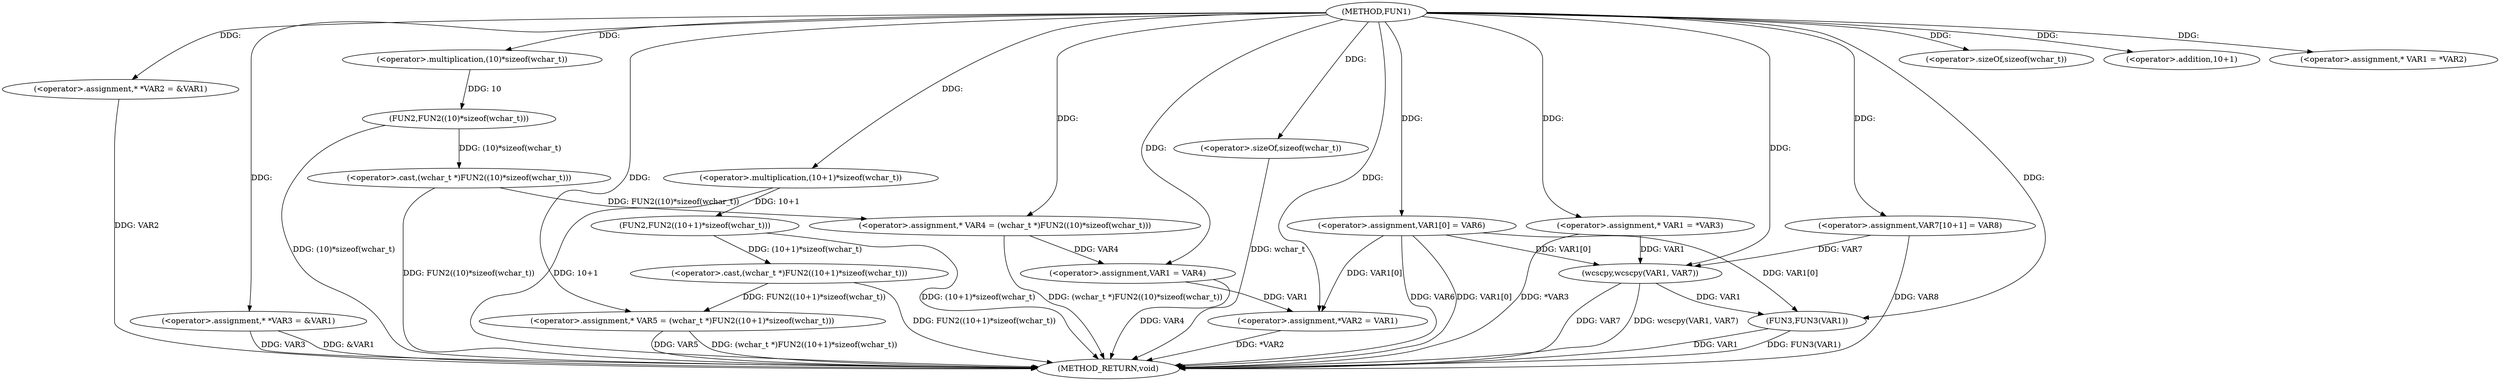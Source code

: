 digraph FUN1 {  
"1000100" [label = "(METHOD,FUN1)" ]
"1000169" [label = "(METHOD_RETURN,void)" ]
"1000104" [label = "(<operator>.assignment,* *VAR2 = &VAR1)" ]
"1000109" [label = "(<operator>.assignment,* *VAR3 = &VAR1)" ]
"1000114" [label = "(<operator>.assignment,* VAR4 = (wchar_t *)FUN2((10)*sizeof(wchar_t)))" ]
"1000116" [label = "(<operator>.cast,(wchar_t *)FUN2((10)*sizeof(wchar_t)))" ]
"1000118" [label = "(FUN2,FUN2((10)*sizeof(wchar_t)))" ]
"1000119" [label = "(<operator>.multiplication,(10)*sizeof(wchar_t))" ]
"1000121" [label = "(<operator>.sizeOf,sizeof(wchar_t))" ]
"1000124" [label = "(<operator>.assignment,* VAR5 = (wchar_t *)FUN2((10+1)*sizeof(wchar_t)))" ]
"1000126" [label = "(<operator>.cast,(wchar_t *)FUN2((10+1)*sizeof(wchar_t)))" ]
"1000128" [label = "(FUN2,FUN2((10+1)*sizeof(wchar_t)))" ]
"1000129" [label = "(<operator>.multiplication,(10+1)*sizeof(wchar_t))" ]
"1000130" [label = "(<operator>.addition,10+1)" ]
"1000133" [label = "(<operator>.sizeOf,sizeof(wchar_t))" ]
"1000137" [label = "(<operator>.assignment,* VAR1 = *VAR2)" ]
"1000141" [label = "(<operator>.assignment,VAR1 = VAR4)" ]
"1000144" [label = "(<operator>.assignment,VAR1[0] = VAR6)" ]
"1000149" [label = "(<operator>.assignment,*VAR2 = VAR1)" ]
"1000155" [label = "(<operator>.assignment,* VAR1 = *VAR3)" ]
"1000161" [label = "(<operator>.assignment,VAR7[10+1] = VAR8)" ]
"1000164" [label = "(wcscpy,wcscpy(VAR1, VAR7))" ]
"1000167" [label = "(FUN3,FUN3(VAR1))" ]
  "1000124" -> "1000169"  [ label = "DDG: VAR5"] 
  "1000155" -> "1000169"  [ label = "DDG: *VAR3"] 
  "1000104" -> "1000169"  [ label = "DDG: VAR2"] 
  "1000164" -> "1000169"  [ label = "DDG: VAR7"] 
  "1000116" -> "1000169"  [ label = "DDG: FUN2((10)*sizeof(wchar_t))"] 
  "1000109" -> "1000169"  [ label = "DDG: VAR3"] 
  "1000149" -> "1000169"  [ label = "DDG: *VAR2"] 
  "1000126" -> "1000169"  [ label = "DDG: FUN2((10+1)*sizeof(wchar_t))"] 
  "1000118" -> "1000169"  [ label = "DDG: (10)*sizeof(wchar_t)"] 
  "1000161" -> "1000169"  [ label = "DDG: VAR8"] 
  "1000167" -> "1000169"  [ label = "DDG: VAR1"] 
  "1000129" -> "1000169"  [ label = "DDG: 10+1"] 
  "1000164" -> "1000169"  [ label = "DDG: wcscpy(VAR1, VAR7)"] 
  "1000124" -> "1000169"  [ label = "DDG: (wchar_t *)FUN2((10+1)*sizeof(wchar_t))"] 
  "1000128" -> "1000169"  [ label = "DDG: (10+1)*sizeof(wchar_t)"] 
  "1000167" -> "1000169"  [ label = "DDG: FUN3(VAR1)"] 
  "1000133" -> "1000169"  [ label = "DDG: wchar_t"] 
  "1000144" -> "1000169"  [ label = "DDG: VAR6"] 
  "1000141" -> "1000169"  [ label = "DDG: VAR4"] 
  "1000144" -> "1000169"  [ label = "DDG: VAR1[0]"] 
  "1000114" -> "1000169"  [ label = "DDG: (wchar_t *)FUN2((10)*sizeof(wchar_t))"] 
  "1000109" -> "1000169"  [ label = "DDG: &VAR1"] 
  "1000100" -> "1000104"  [ label = "DDG: "] 
  "1000100" -> "1000109"  [ label = "DDG: "] 
  "1000116" -> "1000114"  [ label = "DDG: FUN2((10)*sizeof(wchar_t))"] 
  "1000100" -> "1000114"  [ label = "DDG: "] 
  "1000118" -> "1000116"  [ label = "DDG: (10)*sizeof(wchar_t)"] 
  "1000119" -> "1000118"  [ label = "DDG: 10"] 
  "1000100" -> "1000119"  [ label = "DDG: "] 
  "1000100" -> "1000121"  [ label = "DDG: "] 
  "1000126" -> "1000124"  [ label = "DDG: FUN2((10+1)*sizeof(wchar_t))"] 
  "1000100" -> "1000124"  [ label = "DDG: "] 
  "1000128" -> "1000126"  [ label = "DDG: (10+1)*sizeof(wchar_t)"] 
  "1000129" -> "1000128"  [ label = "DDG: 10+1"] 
  "1000100" -> "1000129"  [ label = "DDG: "] 
  "1000100" -> "1000130"  [ label = "DDG: "] 
  "1000100" -> "1000133"  [ label = "DDG: "] 
  "1000100" -> "1000137"  [ label = "DDG: "] 
  "1000114" -> "1000141"  [ label = "DDG: VAR4"] 
  "1000100" -> "1000141"  [ label = "DDG: "] 
  "1000100" -> "1000144"  [ label = "DDG: "] 
  "1000141" -> "1000149"  [ label = "DDG: VAR1"] 
  "1000144" -> "1000149"  [ label = "DDG: VAR1[0]"] 
  "1000100" -> "1000149"  [ label = "DDG: "] 
  "1000100" -> "1000155"  [ label = "DDG: "] 
  "1000100" -> "1000161"  [ label = "DDG: "] 
  "1000144" -> "1000164"  [ label = "DDG: VAR1[0]"] 
  "1000155" -> "1000164"  [ label = "DDG: VAR1"] 
  "1000100" -> "1000164"  [ label = "DDG: "] 
  "1000161" -> "1000164"  [ label = "DDG: VAR7"] 
  "1000144" -> "1000167"  [ label = "DDG: VAR1[0]"] 
  "1000164" -> "1000167"  [ label = "DDG: VAR1"] 
  "1000100" -> "1000167"  [ label = "DDG: "] 
}
